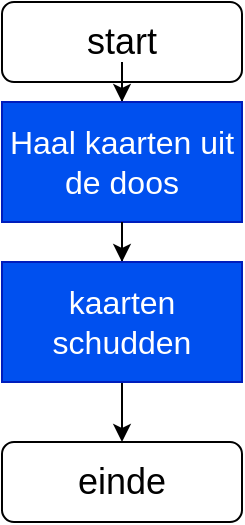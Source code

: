 <mxfile version="23.1.2" type="github">
  <diagram name="Pagina-1" id="mZXMQtX6gheZJttHr5ru">
    <mxGraphModel dx="1441" dy="774" grid="1" gridSize="10" guides="1" tooltips="1" connect="1" arrows="1" fold="1" page="1" pageScale="1" pageWidth="827" pageHeight="1169" math="0" shadow="0">
      <root>
        <mxCell id="0" />
        <mxCell id="1" parent="0" />
        <mxCell id="_Zp_-E1R2I8e5gmvnSHG-3" style="edgeStyle=orthogonalEdgeStyle;rounded=0;orthogonalLoop=1;jettySize=auto;html=1;entryX=0.5;entryY=0;entryDx=0;entryDy=0;" edge="1" parent="1" source="_Zp_-E1R2I8e5gmvnSHG-8" target="_Zp_-E1R2I8e5gmvnSHG-2">
          <mxGeometry relative="1" as="geometry" />
        </mxCell>
        <mxCell id="_Zp_-E1R2I8e5gmvnSHG-1" value="&lt;font style=&quot;font-size: 18px;&quot;&gt;start&lt;/font&gt;" style="rounded=1;whiteSpace=wrap;html=1;" vertex="1" parent="1">
          <mxGeometry x="360" y="40" width="120" height="40" as="geometry" />
        </mxCell>
        <mxCell id="_Zp_-E1R2I8e5gmvnSHG-2" value="&lt;font style=&quot;font-size: 18px;&quot;&gt;einde&lt;/font&gt;" style="rounded=1;whiteSpace=wrap;html=1;" vertex="1" parent="1">
          <mxGeometry x="360" y="260" width="120" height="40" as="geometry" />
        </mxCell>
        <mxCell id="_Zp_-E1R2I8e5gmvnSHG-7" value="" style="edgeStyle=orthogonalEdgeStyle;rounded=0;orthogonalLoop=1;jettySize=auto;html=1;entryX=0.5;entryY=0;entryDx=0;entryDy=0;" edge="1" parent="1" source="_Zp_-E1R2I8e5gmvnSHG-1" target="_Zp_-E1R2I8e5gmvnSHG-6">
          <mxGeometry relative="1" as="geometry">
            <mxPoint x="420" y="80" as="sourcePoint" />
            <mxPoint x="420" y="530" as="targetPoint" />
          </mxGeometry>
        </mxCell>
        <mxCell id="_Zp_-E1R2I8e5gmvnSHG-6" value="&lt;font style=&quot;font-size: 16px;&quot;&gt;Haal kaarten uit de doos&lt;/font&gt;" style="rounded=0;whiteSpace=wrap;html=1;fillColor=#0050ef;fontColor=#ffffff;strokeColor=#001DBC;" vertex="1" parent="1">
          <mxGeometry x="360" y="90" width="120" height="60" as="geometry" />
        </mxCell>
        <mxCell id="_Zp_-E1R2I8e5gmvnSHG-9" value="" style="edgeStyle=orthogonalEdgeStyle;rounded=0;orthogonalLoop=1;jettySize=auto;html=1;entryX=0.5;entryY=0;entryDx=0;entryDy=0;" edge="1" parent="1" source="_Zp_-E1R2I8e5gmvnSHG-6" target="_Zp_-E1R2I8e5gmvnSHG-8">
          <mxGeometry relative="1" as="geometry">
            <mxPoint x="420" y="150" as="sourcePoint" />
            <mxPoint x="420" y="530" as="targetPoint" />
          </mxGeometry>
        </mxCell>
        <mxCell id="_Zp_-E1R2I8e5gmvnSHG-8" value="&lt;font style=&quot;font-size: 16px;&quot;&gt;kaarten schudden&lt;/font&gt;" style="rounded=0;whiteSpace=wrap;html=1;fillColor=#0050ef;fontColor=#ffffff;strokeColor=#001DBC;" vertex="1" parent="1">
          <mxGeometry x="360" y="170" width="120" height="60" as="geometry" />
        </mxCell>
      </root>
    </mxGraphModel>
  </diagram>
</mxfile>
